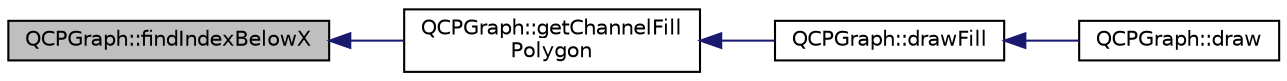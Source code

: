 digraph "QCPGraph::findIndexBelowX"
{
  edge [fontname="Helvetica",fontsize="10",labelfontname="Helvetica",labelfontsize="10"];
  node [fontname="Helvetica",fontsize="10",shape=record];
  rankdir="LR";
  Node309 [label="QCPGraph::findIndexBelowX",height=0.2,width=0.4,color="black", fillcolor="grey75", style="filled", fontcolor="black"];
  Node309 -> Node310 [dir="back",color="midnightblue",fontsize="10",style="solid",fontname="Helvetica"];
  Node310 [label="QCPGraph::getChannelFill\lPolygon",height=0.2,width=0.4,color="black", fillcolor="white", style="filled",URL="$d2/d4c/class_q_c_p_graph.html#add26655bd2338adaa7fc99e27bd06550"];
  Node310 -> Node311 [dir="back",color="midnightblue",fontsize="10",style="solid",fontname="Helvetica"];
  Node311 [label="QCPGraph::drawFill",height=0.2,width=0.4,color="black", fillcolor="white", style="filled",URL="$d2/d4c/class_q_c_p_graph.html#a9e6ce6db9aa7b29fc397c724fcf7b126"];
  Node311 -> Node312 [dir="back",color="midnightblue",fontsize="10",style="solid",fontname="Helvetica"];
  Node312 [label="QCPGraph::draw",height=0.2,width=0.4,color="black", fillcolor="white", style="filled",URL="$d2/d4c/class_q_c_p_graph.html#a659218cc62c2a7786213d9dd429c1c8d"];
}
